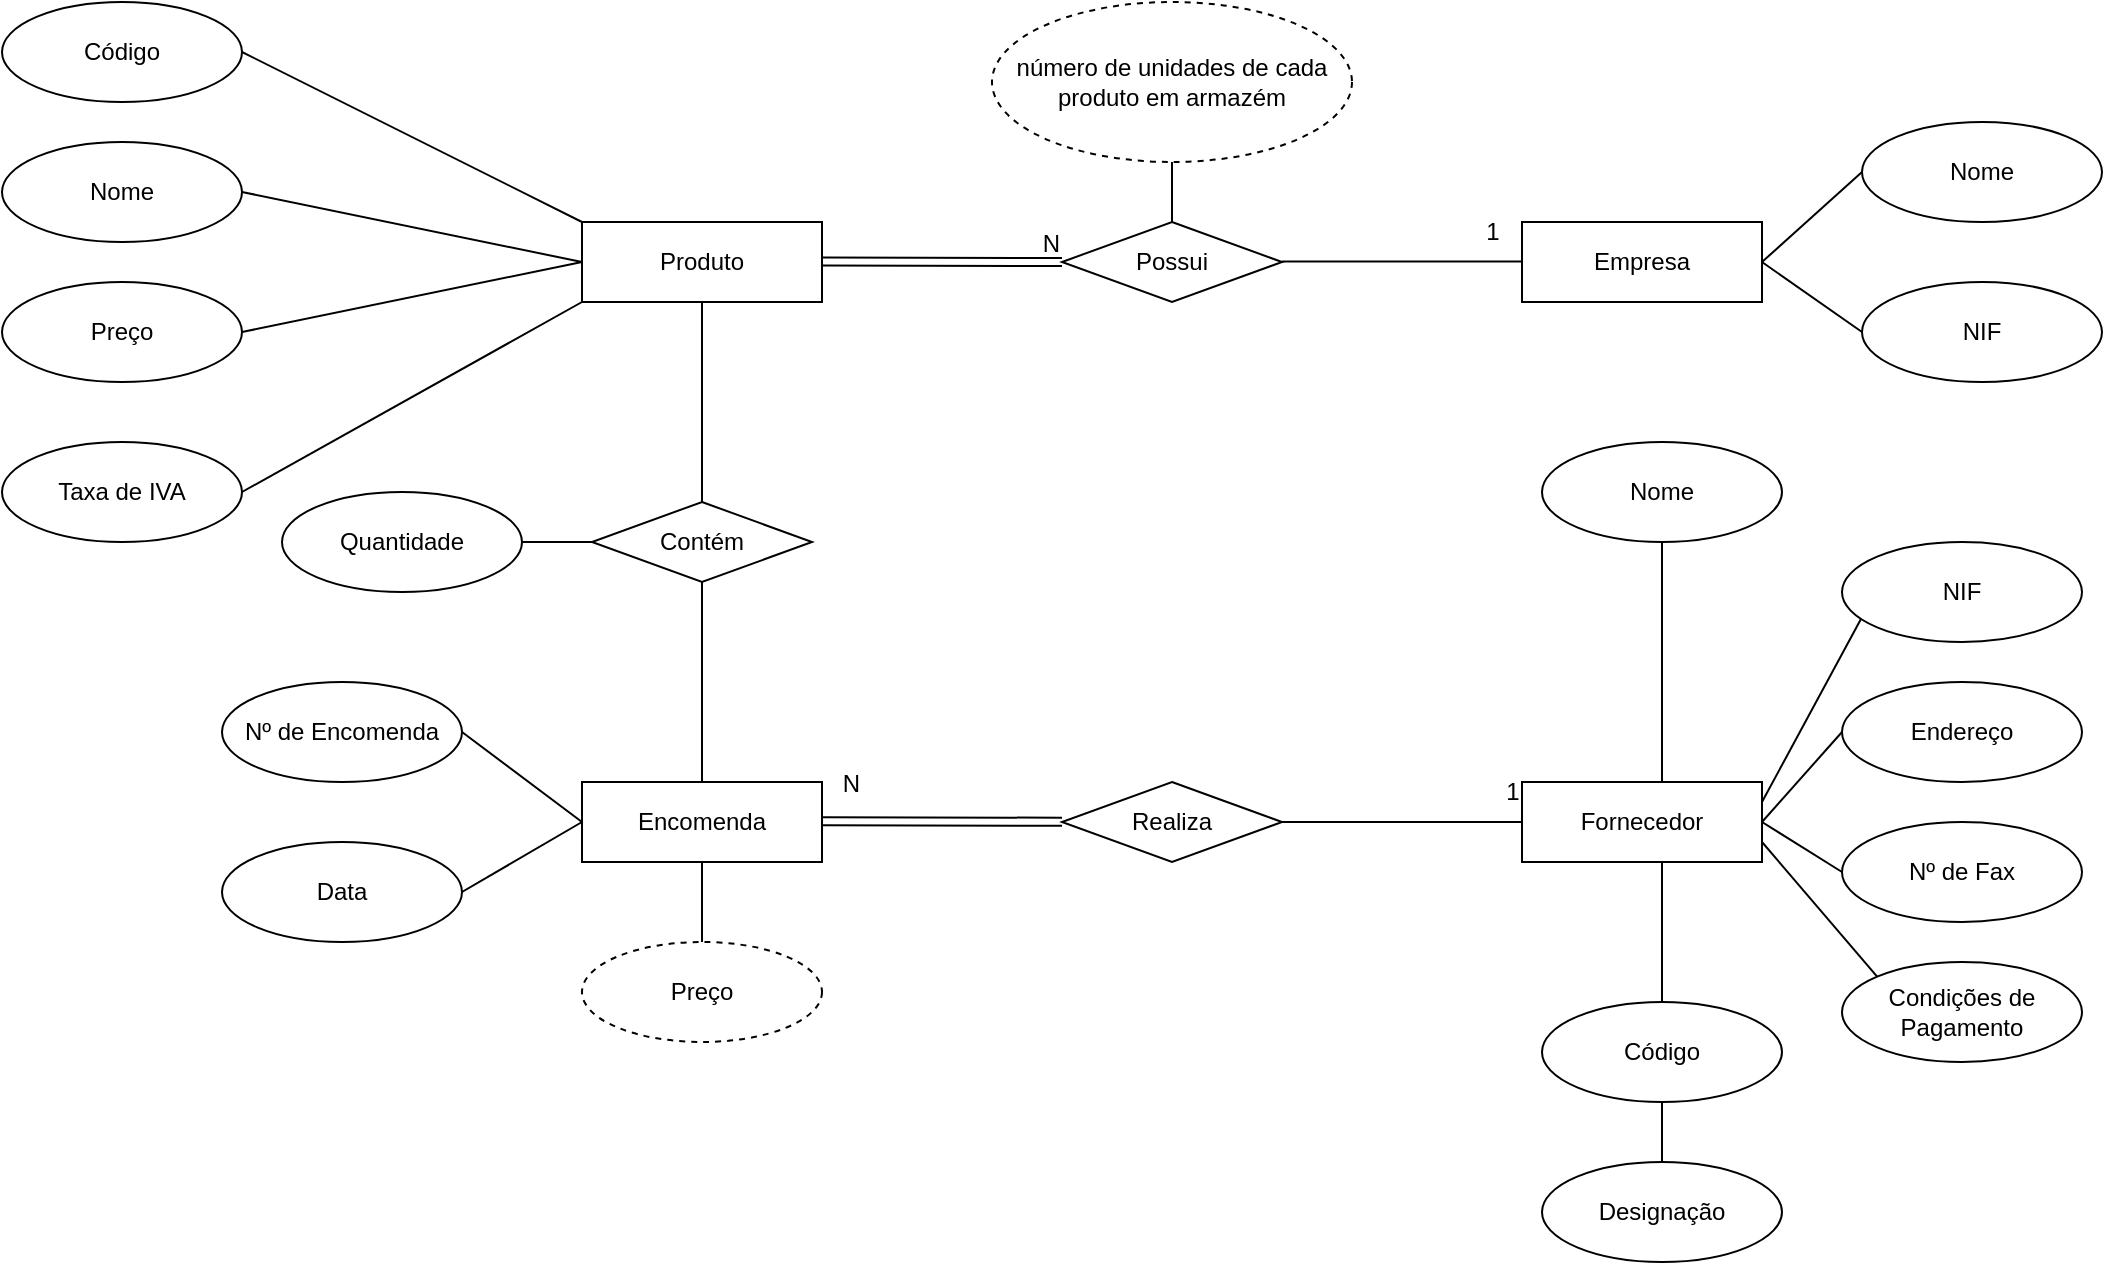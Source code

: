 <mxfile version="20.8.23" type="device"><diagram name="Page-1" id="sWrPl3g9bIl_g6AFBdIR"><mxGraphModel dx="1840" dy="994" grid="1" gridSize="10" guides="1" tooltips="1" connect="1" arrows="1" fold="1" page="1" pageScale="1" pageWidth="827" pageHeight="1169" math="0" shadow="0"><root><mxCell id="0"/><mxCell id="1" parent="0"/><mxCell id="tyqbiGp9knIPOkml5z7F-1" value="Produto" style="rounded=0;whiteSpace=wrap;html=1;" vertex="1" parent="1"><mxGeometry x="-520" y="120" width="120" height="40" as="geometry"/></mxCell><mxCell id="tyqbiGp9knIPOkml5z7F-11" value="Código" style="ellipse;whiteSpace=wrap;html=1;" vertex="1" parent="1"><mxGeometry x="-810" y="10" width="120" height="50" as="geometry"/></mxCell><mxCell id="tyqbiGp9knIPOkml5z7F-15" value="Nome" style="ellipse;whiteSpace=wrap;html=1;" vertex="1" parent="1"><mxGeometry x="-810" y="80" width="120" height="50" as="geometry"/></mxCell><mxCell id="tyqbiGp9knIPOkml5z7F-16" value="Preço" style="ellipse;whiteSpace=wrap;html=1;" vertex="1" parent="1"><mxGeometry x="-810" y="150" width="120" height="50" as="geometry"/></mxCell><mxCell id="tyqbiGp9knIPOkml5z7F-17" value="Taxa de IVA" style="ellipse;whiteSpace=wrap;html=1;" vertex="1" parent="1"><mxGeometry x="-810" y="230" width="120" height="50" as="geometry"/></mxCell><mxCell id="tyqbiGp9knIPOkml5z7F-27" value="&lt;div style=&quot;&quot; title=&quot;Page 1&quot; class=&quot;page&quot;&gt;&lt;div class=&quot;layoutArea&quot;&gt;&lt;div class=&quot;column&quot;&gt;número de unidades de cada produto em armazém&lt;/div&gt;&lt;/div&gt;&lt;/div&gt;" style="dashed=1;ellipse;whiteSpace=wrap;html=1;align=center;" vertex="1" parent="1"><mxGeometry x="-315" y="10" width="180" height="80" as="geometry"/></mxCell><mxCell id="tyqbiGp9knIPOkml5z7F-28" value="" style="endArrow=none;html=1;rounded=0;entryX=0;entryY=0;entryDx=0;entryDy=0;exitX=1;exitY=0.5;exitDx=0;exitDy=0;" edge="1" parent="1" source="tyqbiGp9knIPOkml5z7F-11" target="tyqbiGp9knIPOkml5z7F-1"><mxGeometry width="50" height="50" relative="1" as="geometry"><mxPoint x="-1090" y="360" as="sourcePoint"/><mxPoint x="-916.0" y="120" as="targetPoint"/></mxGeometry></mxCell><mxCell id="tyqbiGp9knIPOkml5z7F-29" value="" style="endArrow=none;html=1;rounded=0;entryX=1;entryY=0.5;entryDx=0;entryDy=0;exitX=0;exitY=0.5;exitDx=0;exitDy=0;" edge="1" parent="1" source="tyqbiGp9knIPOkml5z7F-1" target="tyqbiGp9knIPOkml5z7F-15"><mxGeometry width="50" height="50" relative="1" as="geometry"><mxPoint x="-526" y="130" as="sourcePoint"/><mxPoint x="-940" y="120" as="targetPoint"/></mxGeometry></mxCell><mxCell id="tyqbiGp9knIPOkml5z7F-30" value="" style="endArrow=none;html=1;rounded=0;entryX=1;entryY=0.5;entryDx=0;entryDy=0;exitX=0;exitY=0.5;exitDx=0;exitDy=0;" edge="1" parent="1" source="tyqbiGp9knIPOkml5z7F-1" target="tyqbiGp9knIPOkml5z7F-16"><mxGeometry width="50" height="50" relative="1" as="geometry"><mxPoint x="-566" y="140" as="sourcePoint"/><mxPoint x="-1040" y="310" as="targetPoint"/></mxGeometry></mxCell><mxCell id="tyqbiGp9knIPOkml5z7F-31" value="" style="endArrow=none;html=1;rounded=0;exitX=1;exitY=0.5;exitDx=0;exitDy=0;entryX=0;entryY=1;entryDx=0;entryDy=0;" edge="1" parent="1" source="tyqbiGp9knIPOkml5z7F-17" target="tyqbiGp9knIPOkml5z7F-1"><mxGeometry width="50" height="50" relative="1" as="geometry"><mxPoint x="-1120" y="280" as="sourcePoint"/><mxPoint x="-916.0" y="170" as="targetPoint"/></mxGeometry></mxCell><mxCell id="tyqbiGp9knIPOkml5z7F-35" value="Possui" style="rhombus;whiteSpace=wrap;html=1;" vertex="1" parent="1"><mxGeometry x="-280" y="120" width="110" height="40" as="geometry"/></mxCell><mxCell id="tyqbiGp9knIPOkml5z7F-37" value="" style="endArrow=none;html=1;rounded=0;exitX=0.5;exitY=0;exitDx=0;exitDy=0;entryX=0.5;entryY=1;entryDx=0;entryDy=0;" edge="1" parent="1" source="tyqbiGp9knIPOkml5z7F-35" target="tyqbiGp9knIPOkml5z7F-27"><mxGeometry width="50" height="50" relative="1" as="geometry"><mxPoint x="-140" y="140" as="sourcePoint"/><mxPoint x="-90" y="90" as="targetPoint"/></mxGeometry></mxCell><mxCell id="tyqbiGp9knIPOkml5z7F-46" value="" style="endArrow=none;html=1;rounded=0;exitX=1;exitY=0.5;exitDx=0;exitDy=0;entryX=0;entryY=0.5;entryDx=0;entryDy=0;" edge="1" parent="1"><mxGeometry relative="1" as="geometry"><mxPoint x="-170" y="139.7" as="sourcePoint"/><mxPoint x="-50" y="139.7" as="targetPoint"/></mxGeometry></mxCell><mxCell id="tyqbiGp9knIPOkml5z7F-47" value="1" style="text;html=1;align=center;verticalAlign=middle;resizable=0;points=[];autosize=1;strokeColor=none;fillColor=none;" vertex="1" parent="1"><mxGeometry x="-80" y="110.0" width="30" height="30" as="geometry"/></mxCell><mxCell id="tyqbiGp9knIPOkml5z7F-48" value="" style="shape=link;html=1;rounded=0;" edge="1" parent="1"><mxGeometry relative="1" as="geometry"><mxPoint x="-400" y="139.7" as="sourcePoint"/><mxPoint x="-280" y="140" as="targetPoint"/></mxGeometry></mxCell><mxCell id="tyqbiGp9knIPOkml5z7F-49" value="N" style="resizable=0;html=1;align=right;verticalAlign=bottom;" connectable="0" vertex="1" parent="tyqbiGp9knIPOkml5z7F-48"><mxGeometry x="1" relative="1" as="geometry"/></mxCell><mxCell id="tyqbiGp9knIPOkml5z7F-50" value="Empresa" style="rounded=0;whiteSpace=wrap;html=1;" vertex="1" parent="1"><mxGeometry x="-50" y="120" width="120" height="40" as="geometry"/></mxCell><mxCell id="tyqbiGp9knIPOkml5z7F-51" value="NIF" style="ellipse;whiteSpace=wrap;html=1;" vertex="1" parent="1"><mxGeometry x="120" y="150" width="120" height="50" as="geometry"/></mxCell><mxCell id="tyqbiGp9knIPOkml5z7F-52" value="Nome" style="ellipse;whiteSpace=wrap;html=1;" vertex="1" parent="1"><mxGeometry x="120" y="70" width="120" height="50" as="geometry"/></mxCell><mxCell id="tyqbiGp9knIPOkml5z7F-53" value="" style="endArrow=none;html=1;rounded=0;exitX=1;exitY=0.5;exitDx=0;exitDy=0;entryX=0;entryY=0.5;entryDx=0;entryDy=0;" edge="1" parent="1" source="tyqbiGp9knIPOkml5z7F-50" target="tyqbiGp9knIPOkml5z7F-52"><mxGeometry width="50" height="50" relative="1" as="geometry"><mxPoint x="90" y="280" as="sourcePoint"/><mxPoint x="140" y="230" as="targetPoint"/></mxGeometry></mxCell><mxCell id="tyqbiGp9knIPOkml5z7F-54" value="" style="endArrow=none;html=1;rounded=0;exitX=1;exitY=0.5;exitDx=0;exitDy=0;entryX=0;entryY=0.5;entryDx=0;entryDy=0;" edge="1" parent="1" source="tyqbiGp9knIPOkml5z7F-50" target="tyqbiGp9knIPOkml5z7F-51"><mxGeometry width="50" height="50" relative="1" as="geometry"><mxPoint x="100" y="280" as="sourcePoint"/><mxPoint x="150" y="230" as="targetPoint"/></mxGeometry></mxCell><mxCell id="tyqbiGp9knIPOkml5z7F-55" value="Encomenda" style="rounded=0;whiteSpace=wrap;html=1;" vertex="1" parent="1"><mxGeometry x="-520" y="400" width="120" height="40" as="geometry"/></mxCell><mxCell id="tyqbiGp9knIPOkml5z7F-56" value="Contém" style="rhombus;whiteSpace=wrap;html=1;" vertex="1" parent="1"><mxGeometry x="-515" y="260" width="110" height="40" as="geometry"/></mxCell><mxCell id="tyqbiGp9knIPOkml5z7F-57" value="" style="endArrow=none;html=1;rounded=0;exitX=0.5;exitY=1;exitDx=0;exitDy=0;entryX=0.5;entryY=0;entryDx=0;entryDy=0;" edge="1" parent="1" source="tyqbiGp9knIPOkml5z7F-1" target="tyqbiGp9knIPOkml5z7F-56"><mxGeometry width="50" height="50" relative="1" as="geometry"><mxPoint x="-370" y="270" as="sourcePoint"/><mxPoint x="-460" y="250" as="targetPoint"/></mxGeometry></mxCell><mxCell id="tyqbiGp9knIPOkml5z7F-58" value="" style="endArrow=none;html=1;rounded=0;entryX=0.5;entryY=0;entryDx=0;entryDy=0;exitX=0.5;exitY=1;exitDx=0;exitDy=0;" edge="1" parent="1" source="tyqbiGp9knIPOkml5z7F-56" target="tyqbiGp9knIPOkml5z7F-55"><mxGeometry width="50" height="50" relative="1" as="geometry"><mxPoint x="-460" y="310" as="sourcePoint"/><mxPoint x="-460" y="360" as="targetPoint"/></mxGeometry></mxCell><mxCell id="tyqbiGp9knIPOkml5z7F-59" value="Quantidade" style="ellipse;whiteSpace=wrap;html=1;" vertex="1" parent="1"><mxGeometry x="-670" y="255" width="120" height="50" as="geometry"/></mxCell><mxCell id="tyqbiGp9knIPOkml5z7F-60" value="" style="endArrow=none;html=1;rounded=0;exitX=1;exitY=0.5;exitDx=0;exitDy=0;entryX=0;entryY=0.5;entryDx=0;entryDy=0;" edge="1" parent="1" source="tyqbiGp9knIPOkml5z7F-59" target="tyqbiGp9knIPOkml5z7F-56"><mxGeometry width="50" height="50" relative="1" as="geometry"><mxPoint x="-440" y="390" as="sourcePoint"/><mxPoint x="-520" y="280" as="targetPoint"/></mxGeometry></mxCell><mxCell id="tyqbiGp9knIPOkml5z7F-61" value="Nº de Encomenda" style="ellipse;whiteSpace=wrap;html=1;" vertex="1" parent="1"><mxGeometry x="-700" y="350" width="120" height="50" as="geometry"/></mxCell><mxCell id="tyqbiGp9knIPOkml5z7F-62" value="Data" style="ellipse;whiteSpace=wrap;html=1;" vertex="1" parent="1"><mxGeometry x="-700" y="430" width="120" height="50" as="geometry"/></mxCell><mxCell id="tyqbiGp9knIPOkml5z7F-63" value="Preço" style="dashed=1;ellipse;whiteSpace=wrap;html=1;" vertex="1" parent="1"><mxGeometry x="-520" y="480" width="120" height="50" as="geometry"/></mxCell><mxCell id="tyqbiGp9knIPOkml5z7F-64" value="" style="endArrow=none;html=1;rounded=0;exitX=0;exitY=0.5;exitDx=0;exitDy=0;entryX=1;entryY=0.5;entryDx=0;entryDy=0;" edge="1" parent="1" source="tyqbiGp9knIPOkml5z7F-55" target="tyqbiGp9knIPOkml5z7F-61"><mxGeometry width="50" height="50" relative="1" as="geometry"><mxPoint x="-540" y="330" as="sourcePoint"/><mxPoint x="-490" y="280" as="targetPoint"/></mxGeometry></mxCell><mxCell id="tyqbiGp9knIPOkml5z7F-65" value="" style="endArrow=none;html=1;rounded=0;exitX=1;exitY=0.5;exitDx=0;exitDy=0;entryX=0;entryY=0.5;entryDx=0;entryDy=0;" edge="1" parent="1" source="tyqbiGp9knIPOkml5z7F-62" target="tyqbiGp9knIPOkml5z7F-55"><mxGeometry width="50" height="50" relative="1" as="geometry"><mxPoint x="-540" y="330" as="sourcePoint"/><mxPoint x="-490" y="280" as="targetPoint"/></mxGeometry></mxCell><mxCell id="tyqbiGp9knIPOkml5z7F-66" value="" style="shape=link;html=1;rounded=0;" edge="1" parent="1"><mxGeometry relative="1" as="geometry"><mxPoint x="-400" y="419.57" as="sourcePoint"/><mxPoint x="-280" y="419.87" as="targetPoint"/></mxGeometry></mxCell><mxCell id="tyqbiGp9knIPOkml5z7F-67" value="N" style="resizable=0;html=1;align=right;verticalAlign=bottom;" connectable="0" vertex="1" parent="tyqbiGp9knIPOkml5z7F-66"><mxGeometry x="1" relative="1" as="geometry"><mxPoint x="-100" y="-10" as="offset"/></mxGeometry></mxCell><mxCell id="tyqbiGp9knIPOkml5z7F-68" value="Realiza" style="rhombus;whiteSpace=wrap;html=1;" vertex="1" parent="1"><mxGeometry x="-280" y="400" width="110" height="40" as="geometry"/></mxCell><mxCell id="tyqbiGp9knIPOkml5z7F-70" value="Fornecedor" style="rounded=0;whiteSpace=wrap;html=1;" vertex="1" parent="1"><mxGeometry x="-50" y="400" width="120" height="40" as="geometry"/></mxCell><mxCell id="tyqbiGp9knIPOkml5z7F-71" value="" style="endArrow=none;html=1;rounded=0;exitX=1;exitY=0.5;exitDx=0;exitDy=0;entryX=0;entryY=0.5;entryDx=0;entryDy=0;" edge="1" parent="1" source="tyqbiGp9knIPOkml5z7F-68" target="tyqbiGp9knIPOkml5z7F-70"><mxGeometry relative="1" as="geometry"><mxPoint x="-170" y="439.13" as="sourcePoint"/><mxPoint x="-50" y="439.13" as="targetPoint"/></mxGeometry></mxCell><mxCell id="tyqbiGp9knIPOkml5z7F-72" value="1" style="text;html=1;align=center;verticalAlign=middle;resizable=0;points=[];autosize=1;strokeColor=none;fillColor=none;" vertex="1" parent="1"><mxGeometry x="-70" y="390" width="30" height="30" as="geometry"/></mxCell><mxCell id="tyqbiGp9knIPOkml5z7F-75" value="NIF" style="ellipse;whiteSpace=wrap;html=1;" vertex="1" parent="1"><mxGeometry x="110" y="280" width="120" height="50" as="geometry"/></mxCell><mxCell id="tyqbiGp9knIPOkml5z7F-76" value="Código" style="ellipse;whiteSpace=wrap;html=1;" vertex="1" parent="1"><mxGeometry x="-40" y="510" width="120" height="50" as="geometry"/></mxCell><mxCell id="tyqbiGp9knIPOkml5z7F-77" value="Endereço" style="ellipse;whiteSpace=wrap;html=1;" vertex="1" parent="1"><mxGeometry x="110" y="350" width="120" height="50" as="geometry"/></mxCell><mxCell id="tyqbiGp9knIPOkml5z7F-78" value="Nº de Fax" style="ellipse;whiteSpace=wrap;html=1;" vertex="1" parent="1"><mxGeometry x="110" y="420" width="120" height="50" as="geometry"/></mxCell><mxCell id="tyqbiGp9knIPOkml5z7F-79" value="Condições de Pagamento" style="ellipse;whiteSpace=wrap;html=1;" vertex="1" parent="1"><mxGeometry x="110" y="490" width="120" height="50" as="geometry"/></mxCell><mxCell id="tyqbiGp9knIPOkml5z7F-80" value="Designação" style="ellipse;whiteSpace=wrap;html=1;" vertex="1" parent="1"><mxGeometry x="-40" y="590" width="120" height="50" as="geometry"/></mxCell><mxCell id="tyqbiGp9knIPOkml5z7F-81" value="" style="endArrow=none;html=1;rounded=0;entryX=0.75;entryY=0;entryDx=0;entryDy=0;exitX=0.5;exitY=1;exitDx=0;exitDy=0;" edge="1" parent="1" source="tyqbiGp9knIPOkml5z7F-91"><mxGeometry width="50" height="50" relative="1" as="geometry"><mxPoint x="20" y="280" as="sourcePoint"/><mxPoint x="20" y="400" as="targetPoint"/></mxGeometry></mxCell><mxCell id="tyqbiGp9knIPOkml5z7F-84" value="" style="endArrow=none;html=1;rounded=0;exitX=0.75;exitY=1;exitDx=0;exitDy=0;entryX=0.5;entryY=0;entryDx=0;entryDy=0;" edge="1" parent="1" target="tyqbiGp9knIPOkml5z7F-76"><mxGeometry width="50" height="50" relative="1" as="geometry"><mxPoint x="20" y="440" as="sourcePoint"/><mxPoint x="-170" y="530" as="targetPoint"/></mxGeometry></mxCell><mxCell id="tyqbiGp9knIPOkml5z7F-85" value="" style="endArrow=none;html=1;rounded=0;entryX=0.5;entryY=1;entryDx=0;entryDy=0;exitX=0.5;exitY=0;exitDx=0;exitDy=0;" edge="1" parent="1" source="tyqbiGp9knIPOkml5z7F-80" target="tyqbiGp9knIPOkml5z7F-76"><mxGeometry width="50" height="50" relative="1" as="geometry"><mxPoint x="-210" y="590" as="sourcePoint"/><mxPoint x="-160" y="540" as="targetPoint"/></mxGeometry></mxCell><mxCell id="tyqbiGp9knIPOkml5z7F-86" value="" style="endArrow=none;html=1;rounded=0;entryX=0.079;entryY=0.771;entryDx=0;entryDy=0;entryPerimeter=0;" edge="1" parent="1" target="tyqbiGp9knIPOkml5z7F-75"><mxGeometry width="50" height="50" relative="1" as="geometry"><mxPoint x="70" y="410" as="sourcePoint"/><mxPoint x="-130" y="550" as="targetPoint"/></mxGeometry></mxCell><mxCell id="tyqbiGp9knIPOkml5z7F-87" value="" style="endArrow=none;html=1;rounded=0;exitX=1;exitY=0.5;exitDx=0;exitDy=0;entryX=0;entryY=0.5;entryDx=0;entryDy=0;" edge="1" parent="1" source="tyqbiGp9knIPOkml5z7F-70" target="tyqbiGp9knIPOkml5z7F-77"><mxGeometry width="50" height="50" relative="1" as="geometry"><mxPoint x="-170" y="610" as="sourcePoint"/><mxPoint x="-120" y="560" as="targetPoint"/></mxGeometry></mxCell><mxCell id="tyqbiGp9knIPOkml5z7F-88" value="" style="endArrow=none;html=1;rounded=0;exitX=1;exitY=0.5;exitDx=0;exitDy=0;entryX=0;entryY=0.5;entryDx=0;entryDy=0;" edge="1" parent="1" source="tyqbiGp9knIPOkml5z7F-70" target="tyqbiGp9knIPOkml5z7F-78"><mxGeometry width="50" height="50" relative="1" as="geometry"><mxPoint x="-160" y="620" as="sourcePoint"/><mxPoint x="-110" y="570" as="targetPoint"/></mxGeometry></mxCell><mxCell id="tyqbiGp9knIPOkml5z7F-89" value="" style="endArrow=none;html=1;rounded=0;exitX=1;exitY=0.75;exitDx=0;exitDy=0;entryX=0;entryY=0;entryDx=0;entryDy=0;" edge="1" parent="1" source="tyqbiGp9knIPOkml5z7F-70" target="tyqbiGp9knIPOkml5z7F-79"><mxGeometry width="50" height="50" relative="1" as="geometry"><mxPoint x="-150" y="630" as="sourcePoint"/><mxPoint x="-100" y="580" as="targetPoint"/></mxGeometry></mxCell><mxCell id="tyqbiGp9knIPOkml5z7F-91" value="Nome" style="ellipse;whiteSpace=wrap;html=1;" vertex="1" parent="1"><mxGeometry x="-40" y="230" width="120" height="50" as="geometry"/></mxCell><mxCell id="tyqbiGp9knIPOkml5z7F-93" value="" style="endArrow=none;html=1;rounded=0;entryX=0.5;entryY=1;entryDx=0;entryDy=0;exitX=0.5;exitY=0;exitDx=0;exitDy=0;" edge="1" parent="1" source="tyqbiGp9knIPOkml5z7F-63" target="tyqbiGp9knIPOkml5z7F-55"><mxGeometry width="50" height="50" relative="1" as="geometry"><mxPoint x="-590" y="530" as="sourcePoint"/><mxPoint x="-540" y="480" as="targetPoint"/></mxGeometry></mxCell></root></mxGraphModel></diagram></mxfile>